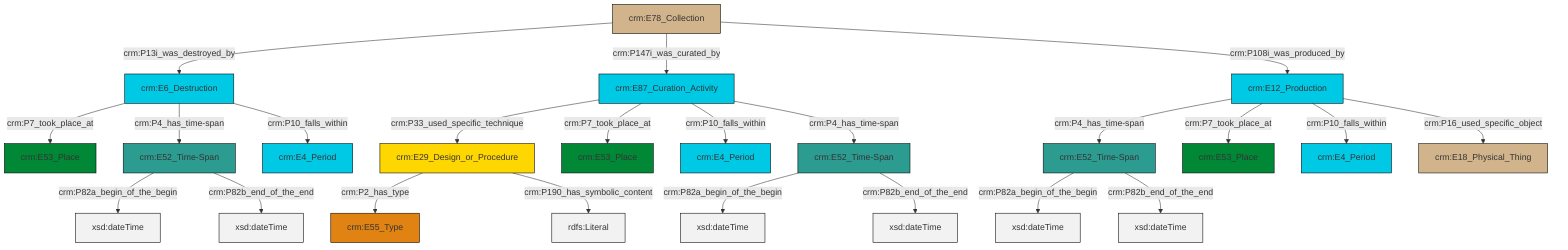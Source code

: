 graph TD
classDef Literal fill:#f2f2f2,stroke:#000000;
classDef CRM_Entity fill:#FFFFFF,stroke:#000000;
classDef Temporal_Entity fill:#00C9E6, stroke:#000000;
classDef Type fill:#E18312, stroke:#000000;
classDef Time-Span fill:#2C9C91, stroke:#000000;
classDef Appellation fill:#FFEB7F, stroke:#000000;
classDef Place fill:#008836, stroke:#000000;
classDef Persistent_Item fill:#B266B2, stroke:#000000;
classDef Conceptual_Object fill:#FFD700, stroke:#000000;
classDef Physical_Thing fill:#D2B48C, stroke:#000000;
classDef Actor fill:#f58aad, stroke:#000000;
classDef PC_Classes fill:#4ce600, stroke:#000000;
classDef Multi fill:#cccccc,stroke:#000000;

2["crm:E6_Destruction"]:::Temporal_Entity -->|crm:P7_took_place_at| 3["crm:E53_Place"]:::Place
6["crm:E52_Time-Span"]:::Time-Span -->|crm:P82a_begin_of_the_begin| 7[xsd:dateTime]:::Literal
8["crm:E87_Curation_Activity"]:::Temporal_Entity -->|crm:P33_used_specific_technique| 9["crm:E29_Design_or_Procedure"]:::Conceptual_Object
0["crm:E12_Production"]:::Temporal_Entity -->|crm:P4_has_time-span| 6["crm:E52_Time-Span"]:::Time-Span
10["crm:E52_Time-Span"]:::Time-Span -->|crm:P82a_begin_of_the_begin| 11[xsd:dateTime]:::Literal
13["crm:E52_Time-Span"]:::Time-Span -->|crm:P82a_begin_of_the_begin| 14[xsd:dateTime]:::Literal
2["crm:E6_Destruction"]:::Temporal_Entity -->|crm:P4_has_time-span| 13["crm:E52_Time-Span"]:::Time-Span
8["crm:E87_Curation_Activity"]:::Temporal_Entity -->|crm:P7_took_place_at| 4["crm:E53_Place"]:::Place
9["crm:E29_Design_or_Procedure"]:::Conceptual_Object -->|crm:P2_has_type| 15["crm:E55_Type"]:::Type
9["crm:E29_Design_or_Procedure"]:::Conceptual_Object -->|crm:P190_has_symbolic_content| 18[rdfs:Literal]:::Literal
0["crm:E12_Production"]:::Temporal_Entity -->|crm:P7_took_place_at| 21["crm:E53_Place"]:::Place
16["crm:E78_Collection"]:::Physical_Thing -->|crm:P13i_was_destroyed_by| 2["crm:E6_Destruction"]:::Temporal_Entity
13["crm:E52_Time-Span"]:::Time-Span -->|crm:P82b_end_of_the_end| 22[xsd:dateTime]:::Literal
8["crm:E87_Curation_Activity"]:::Temporal_Entity -->|crm:P10_falls_within| 26["crm:E4_Period"]:::Temporal_Entity
16["crm:E78_Collection"]:::Physical_Thing -->|crm:P147i_was_curated_by| 8["crm:E87_Curation_Activity"]:::Temporal_Entity
8["crm:E87_Curation_Activity"]:::Temporal_Entity -->|crm:P4_has_time-span| 10["crm:E52_Time-Span"]:::Time-Span
6["crm:E52_Time-Span"]:::Time-Span -->|crm:P82b_end_of_the_end| 33[xsd:dateTime]:::Literal
0["crm:E12_Production"]:::Temporal_Entity -->|crm:P10_falls_within| 29["crm:E4_Period"]:::Temporal_Entity
2["crm:E6_Destruction"]:::Temporal_Entity -->|crm:P10_falls_within| 34["crm:E4_Period"]:::Temporal_Entity
10["crm:E52_Time-Span"]:::Time-Span -->|crm:P82b_end_of_the_end| 37[xsd:dateTime]:::Literal
16["crm:E78_Collection"]:::Physical_Thing -->|crm:P108i_was_produced_by| 0["crm:E12_Production"]:::Temporal_Entity
0["crm:E12_Production"]:::Temporal_Entity -->|crm:P16_used_specific_object| 23["crm:E18_Physical_Thing"]:::Physical_Thing